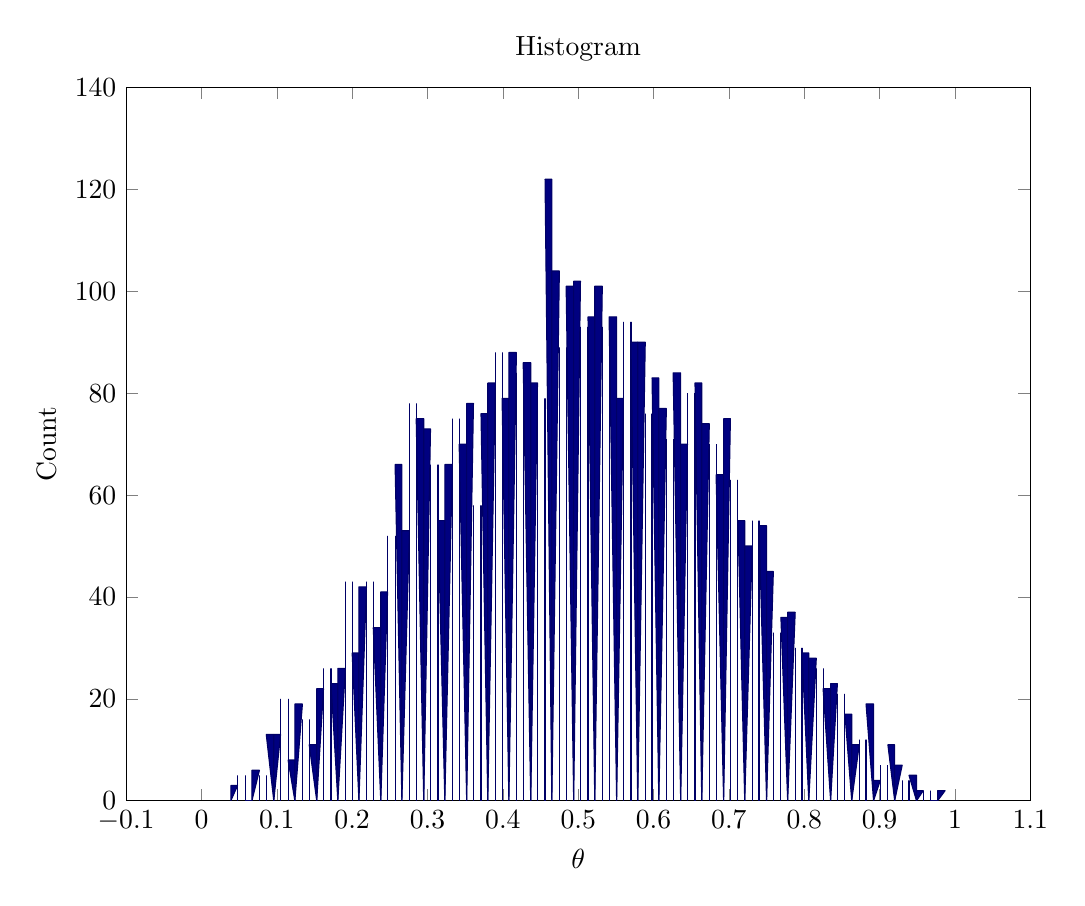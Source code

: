 % This file was created by matlab2tikz v0.4.2.
% Copyright (c) 2008--2013, Nico Schlömer <nico.schloemer@gmail.com>
% All rights reserved.
% 
% 
% 
\begin{tikzpicture}

\begin{axis}[%
width=4.521in,
height=3.566in,
area legend,
colormap/jet,
scale only axis,
xmin=-0.1,
xmax=1.1,
xlabel={$\theta$},
ymin=0,
ymax=140,
ylabel={Count},
title={Histogram}
]

\addplot[patch,forget plot]
table[row sep=crcr, point meta=\thisrow{c}]{
x y c\\
0.039 0 1 \\
0.039 3 1 \\
0.048 3 1 \\
0.048 0 1 \\
0.048 0 1 \\
0.048 5 1 \\
0.058 5 1 \\
0.058 0 1 \\
0.058 0 1 \\
0.058 0 1 \\
0.067 0 1 \\
0.067 0 1 \\
0.067 0 1 \\
0.067 6 1 \\
0.077 6 1 \\
0.077 0 1 \\
0.077 0 1 \\
0.077 5 1 \\
0.086 5 1 \\
0.086 0 1 \\
0.086 0 1 \\
0.086 13 1 \\
0.096 13 1 \\
0.096 0 1 \\
0.096 0 1 \\
0.096 13 1 \\
0.105 13 1 \\
0.105 0 1 \\
0.105 0 1 \\
0.105 20 1 \\
0.115 20 1 \\
0.115 0 1 \\
0.115 0 1 \\
0.115 8 1 \\
0.124 8 1 \\
0.124 0 1 \\
0.124 0 1 \\
0.124 19 1 \\
0.134 19 1 \\
0.134 0 1 \\
0.134 0 1 \\
0.134 16 1 \\
0.143 16 1 \\
0.143 0 1 \\
0.143 0 1 \\
0.143 11 1 \\
0.153 11 1 \\
0.153 0 1 \\
0.153 0 1 \\
0.153 22 1 \\
0.162 22 1 \\
0.162 0 1 \\
0.162 0 1 \\
0.162 26 1 \\
0.172 26 1 \\
0.172 0 1 \\
0.172 0 1 \\
0.172 23 1 \\
0.181 23 1 \\
0.181 0 1 \\
0.181 0 1 \\
0.181 26 1 \\
0.191 26 1 \\
0.191 0 1 \\
0.191 0 1 \\
0.191 43 1 \\
0.2 43 1 \\
0.2 0 1 \\
0.2 0 1 \\
0.2 29 1 \\
0.209 29 1 \\
0.209 0 1 \\
0.209 0 1 \\
0.209 42 1 \\
0.219 42 1 \\
0.219 0 1 \\
0.219 0 1 \\
0.219 43 1 \\
0.228 43 1 \\
0.228 0 1 \\
0.228 0 1 \\
0.228 34 1 \\
0.238 34 1 \\
0.238 0 1 \\
0.238 0 1 \\
0.238 41 1 \\
0.247 41 1 \\
0.247 0 1 \\
0.247 0 1 \\
0.247 52 1 \\
0.257 52 1 \\
0.257 0 1 \\
0.257 0 1 \\
0.257 66 1 \\
0.266 66 1 \\
0.266 0 1 \\
0.266 0 1 \\
0.266 53 1 \\
0.276 53 1 \\
0.276 0 1 \\
0.276 0 1 \\
0.276 78 1 \\
0.285 78 1 \\
0.285 0 1 \\
0.285 0 1 \\
0.285 75 1 \\
0.295 75 1 \\
0.295 0 1 \\
0.295 0 1 \\
0.295 73 1 \\
0.304 73 1 \\
0.304 0 1 \\
0.304 0 1 \\
0.304 66 1 \\
0.314 66 1 \\
0.314 0 1 \\
0.314 0 1 \\
0.314 55 1 \\
0.323 55 1 \\
0.323 0 1 \\
0.323 0 1 \\
0.323 66 1 \\
0.333 66 1 \\
0.333 0 1 \\
0.333 0 1 \\
0.333 75 1 \\
0.342 75 1 \\
0.342 0 1 \\
0.342 0 1 \\
0.342 70 1 \\
0.352 70 1 \\
0.352 0 1 \\
0.352 0 1 \\
0.352 78 1 \\
0.361 78 1 \\
0.361 0 1 \\
0.361 0 1 \\
0.361 58 1 \\
0.371 58 1 \\
0.371 0 1 \\
0.371 0 1 \\
0.371 76 1 \\
0.38 76 1 \\
0.38 0 1 \\
0.38 0 1 \\
0.38 82 1 \\
0.39 82 1 \\
0.39 0 1 \\
0.39 0 1 \\
0.39 88 1 \\
0.399 88 1 \\
0.399 0 1 \\
0.399 0 1 \\
0.399 79 1 \\
0.408 79 1 \\
0.408 0 1 \\
0.408 0 1 \\
0.408 88 1 \\
0.418 88 1 \\
0.418 0 1 \\
0.418 0 1 \\
0.418 84 1 \\
0.427 84 1 \\
0.427 0 1 \\
0.427 0 1 \\
0.427 86 1 \\
0.437 86 1 \\
0.437 0 1 \\
0.437 0 1 \\
0.437 82 1 \\
0.446 82 1 \\
0.446 0 1 \\
0.446 0 1 \\
0.446 79 1 \\
0.456 79 1 \\
0.456 0 1 \\
0.456 0 1 \\
0.456 122 1 \\
0.465 122 1 \\
0.465 0 1 \\
0.465 0 1 \\
0.465 104 1 \\
0.475 104 1 \\
0.475 0 1 \\
0.475 0 1 \\
0.475 89 1 \\
0.484 89 1 \\
0.484 0 1 \\
0.484 0 1 \\
0.484 101 1 \\
0.494 101 1 \\
0.494 0 1 \\
0.494 0 1 \\
0.494 102 1 \\
0.503 102 1 \\
0.503 0 1 \\
0.503 0 1 \\
0.503 93 1 \\
0.513 93 1 \\
0.513 0 1 \\
0.513 0 1 \\
0.513 95 1 \\
0.522 95 1 \\
0.522 0 1 \\
0.522 0 1 \\
0.522 101 1 \\
0.532 101 1 \\
0.532 0 1 \\
0.532 0 1 \\
0.532 93 1 \\
0.541 93 1 \\
0.541 0 1 \\
0.541 0 1 \\
0.541 95 1 \\
0.551 95 1 \\
0.551 0 1 \\
0.551 0 1 \\
0.551 79 1 \\
0.56 79 1 \\
0.56 0 1 \\
0.56 0 1 \\
0.56 94 1 \\
0.57 94 1 \\
0.57 0 1 \\
0.57 0 1 \\
0.57 90 1 \\
0.579 90 1 \\
0.579 0 1 \\
0.579 0 1 \\
0.579 90 1 \\
0.589 90 1 \\
0.589 0 1 \\
0.589 0 1 \\
0.589 76 1 \\
0.598 76 1 \\
0.598 0 1 \\
0.598 0 1 \\
0.598 83 1 \\
0.607 83 1 \\
0.607 0 1 \\
0.607 0 1 \\
0.607 77 1 \\
0.617 77 1 \\
0.617 0 1 \\
0.617 0 1 \\
0.617 71 1 \\
0.626 71 1 \\
0.626 0 1 \\
0.626 0 1 \\
0.626 84 1 \\
0.636 84 1 \\
0.636 0 1 \\
0.636 0 1 \\
0.636 70 1 \\
0.645 70 1 \\
0.645 0 1 \\
0.645 0 1 \\
0.645 80 1 \\
0.655 80 1 \\
0.655 0 1 \\
0.655 0 1 \\
0.655 82 1 \\
0.664 82 1 \\
0.664 0 1 \\
0.664 0 1 \\
0.664 74 1 \\
0.674 74 1 \\
0.674 0 1 \\
0.674 0 1 \\
0.674 70 1 \\
0.683 70 1 \\
0.683 0 1 \\
0.683 0 1 \\
0.683 64 1 \\
0.693 64 1 \\
0.693 0 1 \\
0.693 0 1 \\
0.693 75 1 \\
0.702 75 1 \\
0.702 0 1 \\
0.702 0 1 \\
0.702 63 1 \\
0.712 63 1 \\
0.712 0 1 \\
0.712 0 1 \\
0.712 55 1 \\
0.721 55 1 \\
0.721 0 1 \\
0.721 0 1 \\
0.721 50 1 \\
0.731 50 1 \\
0.731 0 1 \\
0.731 0 1 \\
0.731 55 1 \\
0.74 55 1 \\
0.74 0 1 \\
0.74 0 1 \\
0.74 54 1 \\
0.75 54 1 \\
0.75 0 1 \\
0.75 0 1 \\
0.75 45 1 \\
0.759 45 1 \\
0.759 0 1 \\
0.759 0 1 \\
0.759 33 1 \\
0.769 33 1 \\
0.769 0 1 \\
0.769 0 1 \\
0.769 36 1 \\
0.778 36 1 \\
0.778 0 1 \\
0.778 0 1 \\
0.778 37 1 \\
0.788 37 1 \\
0.788 0 1 \\
0.788 0 1 \\
0.788 30 1 \\
0.797 30 1 \\
0.797 0 1 \\
0.797 0 1 \\
0.797 29 1 \\
0.806 29 1 \\
0.806 0 1 \\
0.806 0 1 \\
0.806 28 1 \\
0.816 28 1 \\
0.816 0 1 \\
0.816 0 1 \\
0.816 26 1 \\
0.825 26 1 \\
0.825 0 1 \\
0.825 0 1 \\
0.825 22 1 \\
0.835 22 1 \\
0.835 0 1 \\
0.835 0 1 \\
0.835 23 1 \\
0.844 23 1 \\
0.844 0 1 \\
0.844 0 1 \\
0.844 21 1 \\
0.854 21 1 \\
0.854 0 1 \\
0.854 0 1 \\
0.854 17 1 \\
0.863 17 1 \\
0.863 0 1 \\
0.863 0 1 \\
0.863 11 1 \\
0.873 11 1 \\
0.873 0 1 \\
0.873 0 1 \\
0.873 12 1 \\
0.882 12 1 \\
0.882 0 1 \\
0.882 0 1 \\
0.882 19 1 \\
0.892 19 1 \\
0.892 0 1 \\
0.892 0 1 \\
0.892 4 1 \\
0.901 4 1 \\
0.901 0 1 \\
0.901 0 1 \\
0.901 7 1 \\
0.911 7 1 \\
0.911 0 1 \\
0.911 0 1 \\
0.911 11 1 \\
0.92 11 1 \\
0.92 0 1 \\
0.92 0 1 \\
0.92 7 1 \\
0.93 7 1 \\
0.93 0 1 \\
0.93 0 1 \\
0.93 4 1 \\
0.939 4 1 \\
0.939 0 1 \\
0.939 0 1 \\
0.939 5 1 \\
0.949 5 1 \\
0.949 0 1 \\
0.949 0 1 \\
0.949 2 1 \\
0.958 2 1 \\
0.958 0 1 \\
0.958 0 1 \\
0.958 2 1 \\
0.968 2 1 \\
0.968 0 1 \\
0.968 0 1 \\
0.968 0 1 \\
0.977 0 1 \\
0.977 0 1 \\
0.977 0 1 \\
0.977 2 1 \\
0.987 2 1 \\
0.987 0 1 \\
};

\end{axis}
\end{tikzpicture}%